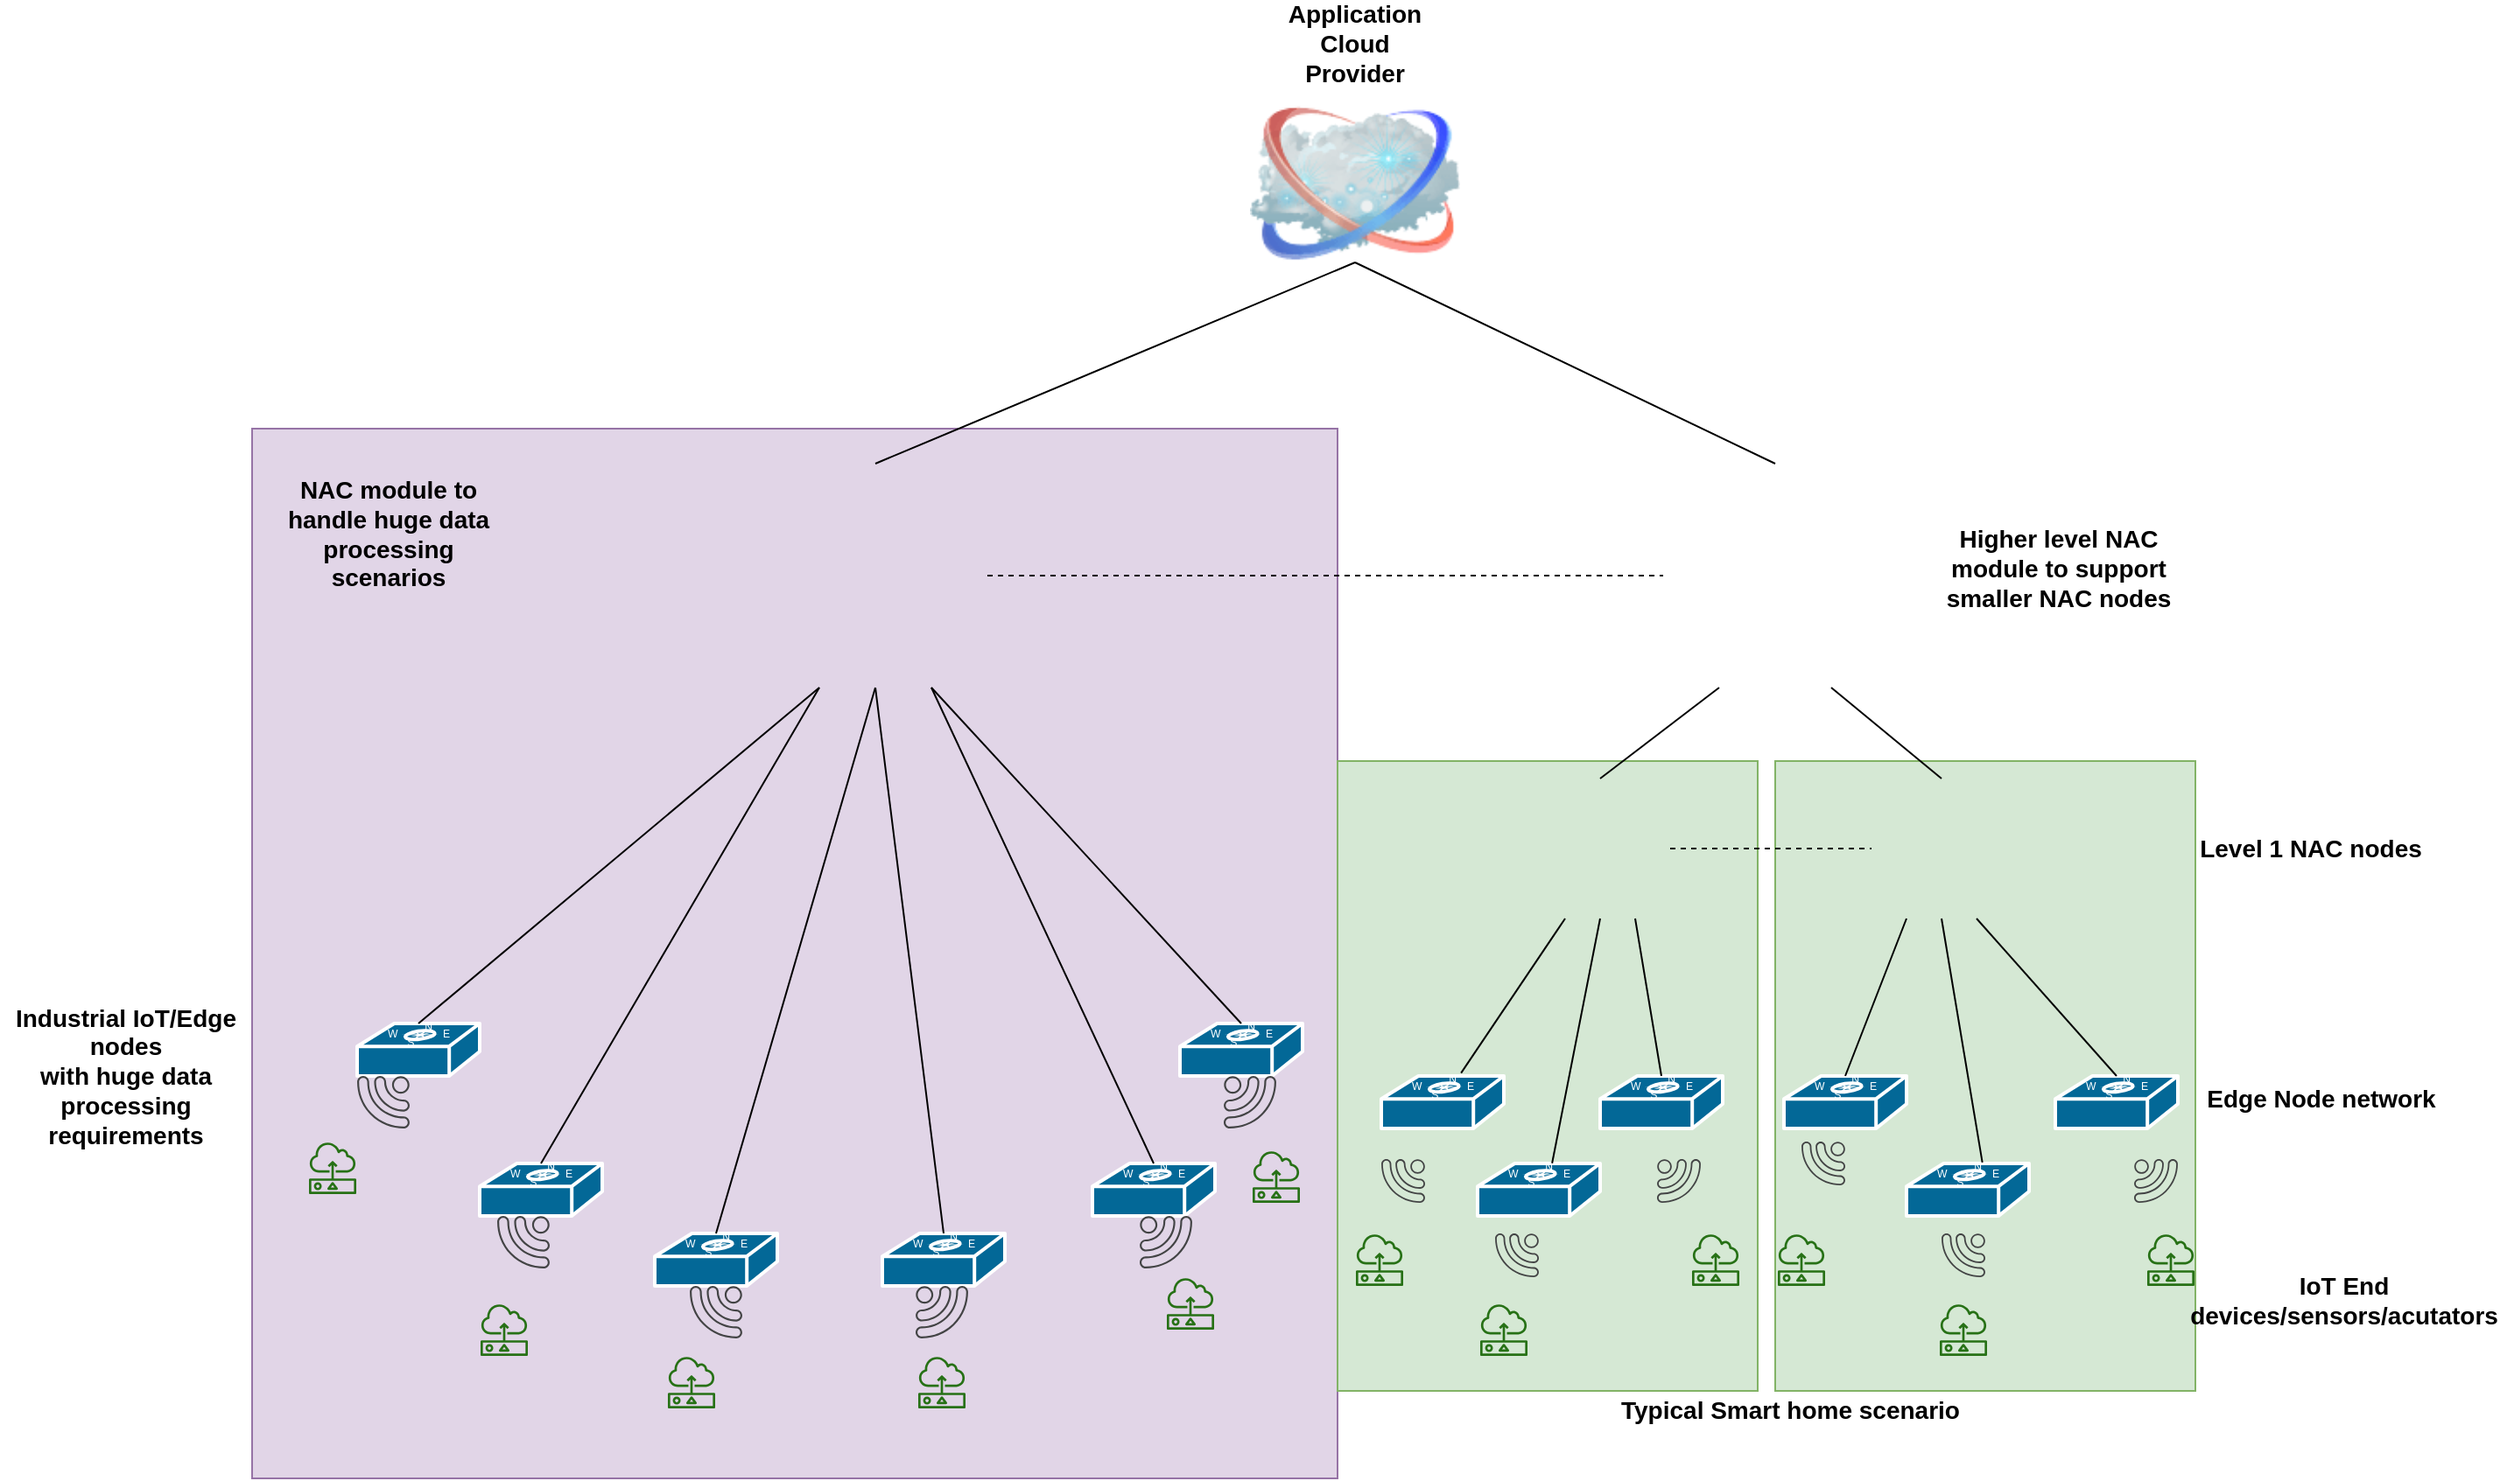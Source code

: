 <mxfile pages="1" version="11.2.3" type="github"><diagram id="AOBfdT1VaHZFZyNdXWLG" name="Page-1"><mxGraphModel dx="2059" dy="1785" grid="1" gridSize="10" guides="1" tooltips="1" connect="1" arrows="1" fold="1" page="1" pageScale="1" pageWidth="850" pageHeight="1100" math="0" shadow="0"><root><mxCell id="0"/><mxCell id="1" parent="0"/><mxCell id="WE2CLrL88UKgSBvJLYk6-1" value="" style="image;html=1;labelBackgroundColor=#ffffff;image=img/lib/clip_art/networking/Cloud_128x128.png" parent="1" vertex="1"><mxGeometry x="380" y="-35" width="120" height="90" as="geometry"/></mxCell><mxCell id="WE2CLrL88UKgSBvJLYk6-7" value="" style="shape=image;html=1;verticalAlign=top;verticalLabelPosition=bottom;labelBackgroundColor=#ffffff;imageAspect=0;aspect=fixed;image=https://cdn0.iconfinder.com/data/icons/business-and-education-1/512/221_computing_data__storage_network-128.png" parent="1" vertex="1"><mxGeometry x="616" y="170" width="128" height="128" as="geometry"/></mxCell><mxCell id="WE2CLrL88UKgSBvJLYk6-42" value="" style="endArrow=none;html=1;exitX=0.5;exitY=0;exitDx=0;exitDy=0;entryX=0.5;entryY=1;entryDx=0;entryDy=0;" parent="1" source="WE2CLrL88UKgSBvJLYk6-7" target="WE2CLrL88UKgSBvJLYk6-1" edge="1"><mxGeometry width="50" height="50" relative="1" as="geometry"><mxPoint x="176" y="180" as="sourcePoint"/><mxPoint x="610" y="65" as="targetPoint"/></mxGeometry></mxCell><mxCell id="WE2CLrL88UKgSBvJLYk6-71" value="" style="rounded=0;whiteSpace=wrap;html=1;fillColor=#e1d5e7;strokeColor=#9673a6;" parent="1" vertex="1"><mxGeometry x="-190" y="150" width="620" height="600" as="geometry"/></mxCell><mxCell id="WE2CLrL88UKgSBvJLYk6-72" value="" style="shape=image;html=1;verticalAlign=top;verticalLabelPosition=bottom;labelBackgroundColor=#ffffff;imageAspect=0;aspect=fixed;image=https://cdn0.iconfinder.com/data/icons/business-and-education-1/512/221_computing_data__storage_network-128.png" parent="1" vertex="1"><mxGeometry x="102" y="170" width="128" height="128" as="geometry"/></mxCell><mxCell id="WE2CLrL88UKgSBvJLYk6-73" value="" style="shape=mxgraph.cisco.wireless.wireless_location_appliance;html=1;dashed=0;fillColor=#036897;strokeColor=#ffffff;strokeWidth=2;verticalLabelPosition=bottom;verticalAlign=top" parent="1" vertex="1"><mxGeometry x="-60" y="570" width="70" height="30" as="geometry"/></mxCell><mxCell id="WE2CLrL88UKgSBvJLYk6-74" value="" style="shape=mxgraph.cisco.wireless.wireless_location_appliance;html=1;dashed=0;fillColor=#036897;strokeColor=#ffffff;strokeWidth=2;verticalLabelPosition=bottom;verticalAlign=top" parent="1" vertex="1"><mxGeometry x="40" y="610" width="70" height="30" as="geometry"/></mxCell><mxCell id="WE2CLrL88UKgSBvJLYk6-75" value="" style="shape=mxgraph.cisco.wireless.wireless_location_appliance;html=1;dashed=0;fillColor=#036897;strokeColor=#ffffff;strokeWidth=2;verticalLabelPosition=bottom;verticalAlign=top" parent="1" vertex="1"><mxGeometry x="170" y="610" width="70" height="30" as="geometry"/></mxCell><mxCell id="WE2CLrL88UKgSBvJLYk6-76" value="" style="shape=mxgraph.cisco.wireless.wireless_location_appliance;html=1;dashed=0;fillColor=#036897;strokeColor=#ffffff;strokeWidth=2;verticalLabelPosition=bottom;verticalAlign=top" parent="1" vertex="1"><mxGeometry x="290" y="570" width="70" height="30" as="geometry"/></mxCell><mxCell id="WE2CLrL88UKgSBvJLYk6-77" value="" style="shape=mxgraph.cisco.wireless.wireless_location_appliance;html=1;dashed=0;fillColor=#036897;strokeColor=#ffffff;strokeWidth=2;verticalLabelPosition=bottom;verticalAlign=top" parent="1" vertex="1"><mxGeometry x="-130" y="490" width="70" height="30" as="geometry"/></mxCell><mxCell id="WE2CLrL88UKgSBvJLYk6-78" value="" style="shape=mxgraph.cisco.wireless.wireless_location_appliance;html=1;dashed=0;fillColor=#036897;strokeColor=#ffffff;strokeWidth=2;verticalLabelPosition=bottom;verticalAlign=top" parent="1" vertex="1"><mxGeometry x="340" y="490" width="70" height="30" as="geometry"/></mxCell><mxCell id="WE2CLrL88UKgSBvJLYk6-79" value="" style="endArrow=none;html=1;entryX=0.5;entryY=0;entryDx=0;entryDy=0;entryPerimeter=0;exitX=0.25;exitY=1;exitDx=0;exitDy=0;" parent="1" source="WE2CLrL88UKgSBvJLYk6-72" target="WE2CLrL88UKgSBvJLYk6-77" edge="1"><mxGeometry width="50" height="50" relative="1" as="geometry"><mxPoint x="-130" y="710" as="sourcePoint"/><mxPoint x="-80" y="660" as="targetPoint"/></mxGeometry></mxCell><mxCell id="WE2CLrL88UKgSBvJLYk6-80" value="" style="endArrow=none;html=1;entryX=0.5;entryY=0;entryDx=0;entryDy=0;entryPerimeter=0;exitX=0.25;exitY=1;exitDx=0;exitDy=0;" parent="1" source="WE2CLrL88UKgSBvJLYk6-72" target="WE2CLrL88UKgSBvJLYk6-73" edge="1"><mxGeometry width="50" height="50" relative="1" as="geometry"><mxPoint x="144" y="308" as="sourcePoint"/><mxPoint x="-85" y="500" as="targetPoint"/></mxGeometry></mxCell><mxCell id="WE2CLrL88UKgSBvJLYk6-81" value="" style="endArrow=none;html=1;entryX=0.5;entryY=0;entryDx=0;entryDy=0;entryPerimeter=0;exitX=0.5;exitY=1;exitDx=0;exitDy=0;" parent="1" source="WE2CLrL88UKgSBvJLYk6-72" target="WE2CLrL88UKgSBvJLYk6-74" edge="1"><mxGeometry width="50" height="50" relative="1" as="geometry"><mxPoint x="144" y="308" as="sourcePoint"/><mxPoint x="-15" y="580" as="targetPoint"/></mxGeometry></mxCell><mxCell id="WE2CLrL88UKgSBvJLYk6-82" value="" style="endArrow=none;html=1;entryX=0.5;entryY=0;entryDx=0;entryDy=0;entryPerimeter=0;exitX=0.5;exitY=1;exitDx=0;exitDy=0;" parent="1" source="WE2CLrL88UKgSBvJLYk6-72" target="WE2CLrL88UKgSBvJLYk6-75" edge="1"><mxGeometry width="50" height="50" relative="1" as="geometry"><mxPoint x="176" y="308" as="sourcePoint"/><mxPoint x="85" y="620" as="targetPoint"/></mxGeometry></mxCell><mxCell id="WE2CLrL88UKgSBvJLYk6-83" value="" style="endArrow=none;html=1;exitX=0.75;exitY=1;exitDx=0;exitDy=0;entryX=0.5;entryY=0;entryDx=0;entryDy=0;entryPerimeter=0;" parent="1" source="WE2CLrL88UKgSBvJLYk6-72" target="WE2CLrL88UKgSBvJLYk6-76" edge="1"><mxGeometry width="50" height="50" relative="1" as="geometry"><mxPoint x="176" y="308" as="sourcePoint"/><mxPoint x="320" y="560" as="targetPoint"/></mxGeometry></mxCell><mxCell id="WE2CLrL88UKgSBvJLYk6-84" value="" style="endArrow=none;html=1;exitX=0.75;exitY=1;exitDx=0;exitDy=0;entryX=0.5;entryY=0;entryDx=0;entryDy=0;entryPerimeter=0;" parent="1" source="WE2CLrL88UKgSBvJLYk6-72" target="WE2CLrL88UKgSBvJLYk6-78" edge="1"><mxGeometry width="50" height="50" relative="1" as="geometry"><mxPoint x="208" y="308" as="sourcePoint"/><mxPoint x="335" y="580" as="targetPoint"/></mxGeometry></mxCell><mxCell id="WE2CLrL88UKgSBvJLYk6-85" value="" style="pointerEvents=1;shadow=0;dashed=0;html=1;strokeColor=none;fillColor=#434445;aspect=fixed;labelPosition=center;verticalLabelPosition=bottom;verticalAlign=top;align=center;outlineConnect=0;shape=mxgraph.vvd.wi_fi;direction=south;" parent="1" vertex="1"><mxGeometry x="365" y="520" width="30" height="30" as="geometry"/></mxCell><mxCell id="WE2CLrL88UKgSBvJLYk6-86" value="" style="outlineConnect=0;fontColor=#232F3E;gradientColor=none;fillColor=#277116;strokeColor=none;dashed=0;verticalLabelPosition=bottom;verticalAlign=top;align=center;html=1;fontSize=12;fontStyle=0;aspect=fixed;pointerEvents=1;shape=mxgraph.aws4.sensor;" parent="1" vertex="1"><mxGeometry x="-158" y="557.5" width="28" height="30" as="geometry"/></mxCell><mxCell id="WE2CLrL88UKgSBvJLYk6-87" value="" style="outlineConnect=0;fontColor=#232F3E;gradientColor=none;fillColor=#277116;strokeColor=none;dashed=0;verticalLabelPosition=bottom;verticalAlign=top;align=center;html=1;fontSize=12;fontStyle=0;aspect=fixed;pointerEvents=1;shape=mxgraph.aws4.sensor;" parent="1" vertex="1"><mxGeometry x="-60" y="650" width="28" height="30" as="geometry"/></mxCell><mxCell id="WE2CLrL88UKgSBvJLYk6-88" value="" style="outlineConnect=0;fontColor=#232F3E;gradientColor=none;fillColor=#277116;strokeColor=none;dashed=0;verticalLabelPosition=bottom;verticalAlign=top;align=center;html=1;fontSize=12;fontStyle=0;aspect=fixed;pointerEvents=1;shape=mxgraph.aws4.sensor;" parent="1" vertex="1"><mxGeometry x="47" y="680" width="28" height="30" as="geometry"/></mxCell><mxCell id="WE2CLrL88UKgSBvJLYk6-89" value="" style="outlineConnect=0;fontColor=#232F3E;gradientColor=none;fillColor=#277116;strokeColor=none;dashed=0;verticalLabelPosition=bottom;verticalAlign=top;align=center;html=1;fontSize=12;fontStyle=0;aspect=fixed;pointerEvents=1;shape=mxgraph.aws4.sensor;" parent="1" vertex="1"><mxGeometry x="190" y="680" width="28" height="30" as="geometry"/></mxCell><mxCell id="WE2CLrL88UKgSBvJLYk6-90" value="" style="outlineConnect=0;fontColor=#232F3E;gradientColor=none;fillColor=#277116;strokeColor=none;dashed=0;verticalLabelPosition=bottom;verticalAlign=top;align=center;html=1;fontSize=12;fontStyle=0;aspect=fixed;pointerEvents=1;shape=mxgraph.aws4.sensor;" parent="1" vertex="1"><mxGeometry x="332" y="635" width="28" height="30" as="geometry"/></mxCell><mxCell id="WE2CLrL88UKgSBvJLYk6-91" value="" style="outlineConnect=0;fontColor=#232F3E;gradientColor=none;fillColor=#277116;strokeColor=none;dashed=0;verticalLabelPosition=bottom;verticalAlign=top;align=center;html=1;fontSize=12;fontStyle=0;aspect=fixed;pointerEvents=1;shape=mxgraph.aws4.sensor;" parent="1" vertex="1"><mxGeometry x="381" y="562.5" width="28" height="30" as="geometry"/></mxCell><mxCell id="WE2CLrL88UKgSBvJLYk6-92" value="" style="pointerEvents=1;shadow=0;dashed=0;html=1;strokeColor=none;fillColor=#434445;aspect=fixed;labelPosition=center;verticalLabelPosition=bottom;verticalAlign=top;align=center;outlineConnect=0;shape=mxgraph.vvd.wi_fi;direction=south;" parent="1" vertex="1"><mxGeometry x="317" y="600" width="30" height="30" as="geometry"/></mxCell><mxCell id="WE2CLrL88UKgSBvJLYk6-93" value="" style="pointerEvents=1;shadow=0;dashed=0;html=1;strokeColor=none;fillColor=#434445;aspect=fixed;labelPosition=center;verticalLabelPosition=bottom;verticalAlign=top;align=center;outlineConnect=0;shape=mxgraph.vvd.wi_fi;direction=south;" parent="1" vertex="1"><mxGeometry x="189" y="640" width="30" height="30" as="geometry"/></mxCell><mxCell id="WE2CLrL88UKgSBvJLYk6-94" value="" style="pointerEvents=1;shadow=0;dashed=0;html=1;strokeColor=none;fillColor=#434445;aspect=fixed;labelPosition=center;verticalLabelPosition=bottom;verticalAlign=top;align=center;outlineConnect=0;shape=mxgraph.vvd.wi_fi;direction=west;" parent="1" vertex="1"><mxGeometry x="60" y="640" width="30" height="30" as="geometry"/></mxCell><mxCell id="WE2CLrL88UKgSBvJLYk6-95" value="" style="pointerEvents=1;shadow=0;dashed=0;html=1;strokeColor=none;fillColor=#434445;aspect=fixed;labelPosition=center;verticalLabelPosition=bottom;verticalAlign=top;align=center;outlineConnect=0;shape=mxgraph.vvd.wi_fi;direction=west;" parent="1" vertex="1"><mxGeometry x="-50" y="600" width="30" height="30" as="geometry"/></mxCell><mxCell id="WE2CLrL88UKgSBvJLYk6-96" value="" style="pointerEvents=1;shadow=0;dashed=0;html=1;strokeColor=none;fillColor=#434445;aspect=fixed;labelPosition=center;verticalLabelPosition=bottom;verticalAlign=top;align=center;outlineConnect=0;shape=mxgraph.vvd.wi_fi;direction=west;" parent="1" vertex="1"><mxGeometry x="-130" y="520" width="30" height="30" as="geometry"/></mxCell><mxCell id="WE2CLrL88UKgSBvJLYk6-97" value="" style="endArrow=none;html=1;exitX=0.5;exitY=0;exitDx=0;exitDy=0;entryX=0.5;entryY=1;entryDx=0;entryDy=0;" parent="1" source="WE2CLrL88UKgSBvJLYk6-72" edge="1" target="WE2CLrL88UKgSBvJLYk6-1"><mxGeometry width="50" height="50" relative="1" as="geometry"><mxPoint x="144" y="308" as="sourcePoint"/><mxPoint x="170" y="100" as="targetPoint"/></mxGeometry></mxCell><mxCell id="WE2CLrL88UKgSBvJLYk6-99" value="" style="rounded=0;whiteSpace=wrap;html=1;fillColor=#d5e8d4;strokeColor=#82b366;" parent="1" vertex="1"><mxGeometry x="430" y="340" width="240" height="360" as="geometry"/></mxCell><mxCell id="WE2CLrL88UKgSBvJLYk6-101" value="" style="shape=mxgraph.cisco.wireless.wireless_location_appliance;html=1;dashed=0;fillColor=#036897;strokeColor=#ffffff;strokeWidth=2;verticalLabelPosition=bottom;verticalAlign=top" parent="1" vertex="1"><mxGeometry x="510" y="570" width="70" height="30" as="geometry"/></mxCell><mxCell id="WE2CLrL88UKgSBvJLYk6-102" value="" style="shape=mxgraph.cisco.wireless.wireless_location_appliance;html=1;dashed=0;fillColor=#036897;strokeColor=#ffffff;strokeWidth=2;verticalLabelPosition=bottom;verticalAlign=top" parent="1" vertex="1"><mxGeometry x="455" y="520" width="70" height="30" as="geometry"/></mxCell><mxCell id="WE2CLrL88UKgSBvJLYk6-103" value="" style="shape=mxgraph.cisco.wireless.wireless_location_appliance;html=1;dashed=0;fillColor=#036897;strokeColor=#ffffff;strokeWidth=2;verticalLabelPosition=bottom;verticalAlign=top" parent="1" vertex="1"><mxGeometry x="580" y="520" width="70" height="30" as="geometry"/></mxCell><mxCell id="WE2CLrL88UKgSBvJLYk6-104" value="" style="endArrow=none;html=1;exitX=0.25;exitY=1;exitDx=0;exitDy=0;entryX=0.651;entryY=-0.056;entryDx=0;entryDy=0;entryPerimeter=0;" parent="1" target="WE2CLrL88UKgSBvJLYk6-102" edge="1"><mxGeometry width="50" height="50" relative="1" as="geometry"><mxPoint x="560" y="430" as="sourcePoint"/><mxPoint x="385" y="500" as="targetPoint"/></mxGeometry></mxCell><mxCell id="WE2CLrL88UKgSBvJLYk6-105" value="" style="endArrow=none;html=1;exitX=0.5;exitY=1;exitDx=0;exitDy=0;entryX=0.608;entryY=-0.004;entryDx=0;entryDy=0;entryPerimeter=0;" parent="1" target="WE2CLrL88UKgSBvJLYk6-101" edge="1"><mxGeometry width="50" height="50" relative="1" as="geometry"><mxPoint x="580" y="430" as="sourcePoint"/><mxPoint x="510.57" y="528.32" as="targetPoint"/></mxGeometry></mxCell><mxCell id="WE2CLrL88UKgSBvJLYk6-106" value="" style="endArrow=none;html=1;exitX=0.75;exitY=1;exitDx=0;exitDy=0;entryX=0.5;entryY=0;entryDx=0;entryDy=0;entryPerimeter=0;" parent="1" target="WE2CLrL88UKgSBvJLYk6-103" edge="1"><mxGeometry width="50" height="50" relative="1" as="geometry"><mxPoint x="600" y="430" as="sourcePoint"/><mxPoint x="562.56" y="579.88" as="targetPoint"/></mxGeometry></mxCell><mxCell id="WE2CLrL88UKgSBvJLYk6-107" value="" style="pointerEvents=1;shadow=0;dashed=0;html=1;strokeColor=none;fillColor=#434445;aspect=fixed;labelPosition=center;verticalLabelPosition=bottom;verticalAlign=top;align=center;outlineConnect=0;shape=mxgraph.vvd.wi_fi;direction=west;" parent="1" vertex="1"><mxGeometry x="455" y="567.5" width="25" height="25" as="geometry"/></mxCell><mxCell id="WE2CLrL88UKgSBvJLYk6-108" value="" style="pointerEvents=1;shadow=0;dashed=0;html=1;strokeColor=none;fillColor=#434445;aspect=fixed;labelPosition=center;verticalLabelPosition=bottom;verticalAlign=top;align=center;outlineConnect=0;shape=mxgraph.vvd.wi_fi;direction=west;" parent="1" vertex="1"><mxGeometry x="520" y="610" width="25" height="25" as="geometry"/></mxCell><mxCell id="WE2CLrL88UKgSBvJLYk6-109" value="" style="pointerEvents=1;shadow=0;dashed=0;html=1;strokeColor=none;fillColor=#434445;aspect=fixed;labelPosition=center;verticalLabelPosition=bottom;verticalAlign=top;align=center;outlineConnect=0;shape=mxgraph.vvd.wi_fi;direction=south;" parent="1" vertex="1"><mxGeometry x="612.5" y="567.5" width="25" height="25" as="geometry"/></mxCell><mxCell id="WE2CLrL88UKgSBvJLYk6-110" value="" style="outlineConnect=0;fontColor=#232F3E;gradientColor=none;fillColor=#277116;strokeColor=none;dashed=0;verticalLabelPosition=bottom;verticalAlign=top;align=center;html=1;fontSize=12;fontStyle=0;aspect=fixed;pointerEvents=1;shape=mxgraph.aws4.sensor;" parent="1" vertex="1"><mxGeometry x="632" y="610" width="28" height="30" as="geometry"/></mxCell><mxCell id="WE2CLrL88UKgSBvJLYk6-111" value="" style="outlineConnect=0;fontColor=#232F3E;gradientColor=none;fillColor=#277116;strokeColor=none;dashed=0;verticalLabelPosition=bottom;verticalAlign=top;align=center;html=1;fontSize=12;fontStyle=0;aspect=fixed;pointerEvents=1;shape=mxgraph.aws4.sensor;" parent="1" vertex="1"><mxGeometry x="511" y="650" width="28" height="30" as="geometry"/></mxCell><mxCell id="WE2CLrL88UKgSBvJLYk6-112" value="" style="outlineConnect=0;fontColor=#232F3E;gradientColor=none;fillColor=#277116;strokeColor=none;dashed=0;verticalLabelPosition=bottom;verticalAlign=top;align=center;html=1;fontSize=12;fontStyle=0;aspect=fixed;pointerEvents=1;shape=mxgraph.aws4.sensor;" parent="1" vertex="1"><mxGeometry x="440" y="610" width="28" height="30" as="geometry"/></mxCell><mxCell id="WE2CLrL88UKgSBvJLYk6-113" value="" style="rounded=0;whiteSpace=wrap;html=1;fillColor=#d5e8d4;strokeColor=#82b366;" parent="1" vertex="1"><mxGeometry x="680" y="340" width="240" height="360" as="geometry"/></mxCell><mxCell id="WE2CLrL88UKgSBvJLYk6-115" value="" style="shape=mxgraph.cisco.wireless.wireless_location_appliance;html=1;dashed=0;fillColor=#036897;strokeColor=#ffffff;strokeWidth=2;verticalLabelPosition=bottom;verticalAlign=top" parent="1" vertex="1"><mxGeometry x="685" y="520" width="70" height="30" as="geometry"/></mxCell><mxCell id="WE2CLrL88UKgSBvJLYk6-116" value="" style="shape=mxgraph.cisco.wireless.wireless_location_appliance;html=1;dashed=0;fillColor=#036897;strokeColor=#ffffff;strokeWidth=2;verticalLabelPosition=bottom;verticalAlign=top" parent="1" vertex="1"><mxGeometry x="755" y="570" width="70" height="30" as="geometry"/></mxCell><mxCell id="WE2CLrL88UKgSBvJLYk6-117" value="" style="shape=mxgraph.cisco.wireless.wireless_location_appliance;html=1;dashed=0;fillColor=#036897;strokeColor=#ffffff;strokeWidth=2;verticalLabelPosition=bottom;verticalAlign=top" parent="1" vertex="1"><mxGeometry x="840" y="520" width="70" height="30" as="geometry"/></mxCell><mxCell id="WE2CLrL88UKgSBvJLYk6-118" value="" style="endArrow=none;html=1;exitX=0.25;exitY=1;exitDx=0;exitDy=0;entryX=0.5;entryY=0;entryDx=0;entryDy=0;entryPerimeter=0;" parent="1" target="WE2CLrL88UKgSBvJLYk6-115" edge="1"><mxGeometry width="50" height="50" relative="1" as="geometry"><mxPoint x="755" y="430" as="sourcePoint"/><mxPoint x="562.56" y="579.88" as="targetPoint"/></mxGeometry></mxCell><mxCell id="WE2CLrL88UKgSBvJLYk6-119" value="" style="endArrow=none;html=1;exitX=0.5;exitY=1;exitDx=0;exitDy=0;entryX=0.619;entryY=-0.019;entryDx=0;entryDy=0;entryPerimeter=0;" parent="1" target="WE2CLrL88UKgSBvJLYk6-116" edge="1"><mxGeometry width="50" height="50" relative="1" as="geometry"><mxPoint x="775" y="430" as="sourcePoint"/><mxPoint x="790" y="560" as="targetPoint"/></mxGeometry></mxCell><mxCell id="WE2CLrL88UKgSBvJLYk6-120" value="" style="endArrow=none;html=1;exitX=0.75;exitY=1;exitDx=0;exitDy=0;entryX=0.5;entryY=0;entryDx=0;entryDy=0;entryPerimeter=0;" parent="1" target="WE2CLrL88UKgSBvJLYk6-117" edge="1"><mxGeometry width="50" height="50" relative="1" as="geometry"><mxPoint x="795" y="430" as="sourcePoint"/><mxPoint x="808.33" y="579.43" as="targetPoint"/></mxGeometry></mxCell><mxCell id="WE2CLrL88UKgSBvJLYk6-121" value="" style="pointerEvents=1;shadow=0;dashed=0;html=1;strokeColor=none;fillColor=#434445;aspect=fixed;labelPosition=center;verticalLabelPosition=bottom;verticalAlign=top;align=center;outlineConnect=0;shape=mxgraph.vvd.wi_fi;direction=south;" parent="1" vertex="1"><mxGeometry x="885" y="567.5" width="25" height="25" as="geometry"/></mxCell><mxCell id="WE2CLrL88UKgSBvJLYk6-122" value="" style="pointerEvents=1;shadow=0;dashed=0;html=1;strokeColor=none;fillColor=#434445;aspect=fixed;labelPosition=center;verticalLabelPosition=bottom;verticalAlign=top;align=center;outlineConnect=0;shape=mxgraph.vvd.wi_fi;direction=west;" parent="1" vertex="1"><mxGeometry x="775" y="610" width="25" height="25" as="geometry"/></mxCell><mxCell id="WE2CLrL88UKgSBvJLYk6-123" value="" style="pointerEvents=1;shadow=0;dashed=0;html=1;strokeColor=none;fillColor=#434445;aspect=fixed;labelPosition=center;verticalLabelPosition=bottom;verticalAlign=top;align=center;outlineConnect=0;shape=mxgraph.vvd.wi_fi;direction=west;" parent="1" vertex="1"><mxGeometry x="695" y="557.5" width="25" height="25" as="geometry"/></mxCell><mxCell id="WE2CLrL88UKgSBvJLYk6-124" value="" style="outlineConnect=0;fontColor=#232F3E;gradientColor=none;fillColor=#277116;strokeColor=none;dashed=0;verticalLabelPosition=bottom;verticalAlign=top;align=center;html=1;fontSize=12;fontStyle=0;aspect=fixed;pointerEvents=1;shape=mxgraph.aws4.sensor;" parent="1" vertex="1"><mxGeometry x="892" y="610" width="28" height="30" as="geometry"/></mxCell><mxCell id="WE2CLrL88UKgSBvJLYk6-125" value="" style="outlineConnect=0;fontColor=#232F3E;gradientColor=none;fillColor=#277116;strokeColor=none;dashed=0;verticalLabelPosition=bottom;verticalAlign=top;align=center;html=1;fontSize=12;fontStyle=0;aspect=fixed;pointerEvents=1;shape=mxgraph.aws4.sensor;" parent="1" vertex="1"><mxGeometry x="773.5" y="650" width="28" height="30" as="geometry"/></mxCell><mxCell id="WE2CLrL88UKgSBvJLYk6-126" value="" style="outlineConnect=0;fontColor=#232F3E;gradientColor=none;fillColor=#277116;strokeColor=none;dashed=0;verticalLabelPosition=bottom;verticalAlign=top;align=center;html=1;fontSize=12;fontStyle=0;aspect=fixed;pointerEvents=1;shape=mxgraph.aws4.sensor;" parent="1" vertex="1"><mxGeometry x="681" y="610" width="28" height="30" as="geometry"/></mxCell><mxCell id="WE2CLrL88UKgSBvJLYk6-127" value="" style="endArrow=none;html=1;entryX=0.25;entryY=1;entryDx=0;entryDy=0;exitX=0.5;exitY=0;exitDx=0;exitDy=0;" parent="1" target="WE2CLrL88UKgSBvJLYk6-7" edge="1"><mxGeometry width="50" height="50" relative="1" as="geometry"><mxPoint x="580" y="350" as="sourcePoint"/><mxPoint x="658" y="308" as="targetPoint"/></mxGeometry></mxCell><mxCell id="WE2CLrL88UKgSBvJLYk6-128" value="" style="endArrow=none;html=1;entryX=0.75;entryY=1;entryDx=0;entryDy=0;exitX=0.5;exitY=0;exitDx=0;exitDy=0;" parent="1" target="WE2CLrL88UKgSBvJLYk6-7" edge="1"><mxGeometry width="50" height="50" relative="1" as="geometry"><mxPoint x="775" y="350" as="sourcePoint"/><mxPoint x="740" y="300" as="targetPoint"/></mxGeometry></mxCell><mxCell id="WE2CLrL88UKgSBvJLYk6-129" value="" style="endArrow=none;dashed=1;html=1;entryX=0;entryY=0.5;entryDx=0;entryDy=0;exitX=1;exitY=0.5;exitDx=0;exitDy=0;" parent="1" edge="1"><mxGeometry width="50" height="50" relative="1" as="geometry"><mxPoint x="620" y="390" as="sourcePoint"/><mxPoint x="735" y="390" as="targetPoint"/></mxGeometry></mxCell><mxCell id="WE2CLrL88UKgSBvJLYk6-130" value="&lt;b&gt;&lt;font style=&quot;font-size: 14px&quot;&gt;NAC module to handle huge data processing&lt;br&gt;scenarios&lt;/font&gt;&lt;/b&gt;" style="text;html=1;strokeColor=none;fillColor=none;align=center;verticalAlign=middle;whiteSpace=wrap;rounded=0;" parent="1" vertex="1"><mxGeometry x="-184" y="180" width="144" height="60" as="geometry"/></mxCell><mxCell id="WE2CLrL88UKgSBvJLYk6-131" value="" style="endArrow=none;dashed=1;html=1;entryX=0;entryY=0.5;entryDx=0;entryDy=0;exitX=1;exitY=0.5;exitDx=0;exitDy=0;" parent="1" source="WE2CLrL88UKgSBvJLYk6-72" target="WE2CLrL88UKgSBvJLYk6-7" edge="1"><mxGeometry width="50" height="50" relative="1" as="geometry"><mxPoint x="-190" y="820" as="sourcePoint"/><mxPoint x="-140" y="770" as="targetPoint"/></mxGeometry></mxCell><mxCell id="uoRNPEaRQEeNcTzf4FPI-1" value="" style="shape=image;html=1;verticalAlign=top;verticalLabelPosition=bottom;labelBackgroundColor=#ffffff;imageAspect=0;aspect=fixed;image=https://cdn0.iconfinder.com/data/icons/business-and-education-1/512/221_computing_data__storage_network-128.png" vertex="1" parent="1"><mxGeometry x="728.5" y="345" width="90" height="90" as="geometry"/></mxCell><mxCell id="uoRNPEaRQEeNcTzf4FPI-2" value="" style="shape=image;html=1;verticalAlign=top;verticalLabelPosition=bottom;labelBackgroundColor=#ffffff;imageAspect=0;aspect=fixed;image=https://cdn0.iconfinder.com/data/icons/business-and-education-1/512/221_computing_data__storage_network-128.png" vertex="1" parent="1"><mxGeometry x="532.5" y="345" width="90" height="90" as="geometry"/></mxCell><mxCell id="uoRNPEaRQEeNcTzf4FPI-3" value="&lt;b&gt;&lt;font style=&quot;font-size: 14px&quot;&gt;Higher level NAC module to support smaller NAC nodes&lt;/font&gt;&lt;/b&gt;" style="text;html=1;strokeColor=none;fillColor=none;align=center;verticalAlign=middle;whiteSpace=wrap;rounded=0;" vertex="1" parent="1"><mxGeometry x="770" y="200" width="144" height="60" as="geometry"/></mxCell><mxCell id="uoRNPEaRQEeNcTzf4FPI-4" value="&lt;b&gt;&lt;font style=&quot;font-size: 14px&quot;&gt;Level 1 NAC nodes&lt;/font&gt;&lt;/b&gt;" style="text;html=1;strokeColor=none;fillColor=none;align=center;verticalAlign=middle;whiteSpace=wrap;rounded=0;" vertex="1" parent="1"><mxGeometry x="914" y="360" width="144" height="60" as="geometry"/></mxCell><mxCell id="uoRNPEaRQEeNcTzf4FPI-5" value="&lt;b&gt;&lt;font style=&quot;font-size: 14px&quot;&gt;Edge Node network&lt;/font&gt;&lt;/b&gt;" style="text;html=1;strokeColor=none;fillColor=none;align=center;verticalAlign=middle;whiteSpace=wrap;rounded=0;" vertex="1" parent="1"><mxGeometry x="920" y="502.5" width="144" height="60" as="geometry"/></mxCell><mxCell id="uoRNPEaRQEeNcTzf4FPI-6" value="&lt;b&gt;&lt;font style=&quot;font-size: 14px&quot;&gt;IoT End devices/sensors/acutators&lt;/font&gt;&lt;/b&gt;" style="text;html=1;strokeColor=none;fillColor=none;align=center;verticalAlign=middle;whiteSpace=wrap;rounded=0;" vertex="1" parent="1"><mxGeometry x="930" y="610" width="150" height="75" as="geometry"/></mxCell><mxCell id="uoRNPEaRQEeNcTzf4FPI-7" value="&lt;b&gt;&lt;font style=&quot;font-size: 14px&quot;&gt;Industrial IoT/Edge nodes&lt;br&gt;with huge data processing requirements&lt;/font&gt;&lt;/b&gt;" style="text;html=1;strokeColor=none;fillColor=none;align=center;verticalAlign=middle;whiteSpace=wrap;rounded=0;" vertex="1" parent="1"><mxGeometry x="-334" y="490" width="144" height="60" as="geometry"/></mxCell><mxCell id="uoRNPEaRQEeNcTzf4FPI-8" value="&lt;b&gt;&lt;font style=&quot;font-size: 14px&quot;&gt;Typical Smart home scenario&lt;/font&gt;&lt;/b&gt;" style="text;html=1;resizable=0;points=[];autosize=1;align=left;verticalAlign=top;spacingTop=-4;" vertex="1" parent="1"><mxGeometry x="590" y="700" width="210" height="20" as="geometry"/></mxCell><mxCell id="uoRNPEaRQEeNcTzf4FPI-9" value="&lt;b&gt;&lt;font style=&quot;font-size: 14px&quot;&gt;Application Cloud Provider&lt;/font&gt;&lt;/b&gt;" style="text;html=1;strokeColor=none;fillColor=none;align=center;verticalAlign=middle;whiteSpace=wrap;rounded=0;" vertex="1" parent="1"><mxGeometry x="420" y="-80" width="40" height="20" as="geometry"/></mxCell></root></mxGraphModel></diagram></mxfile>